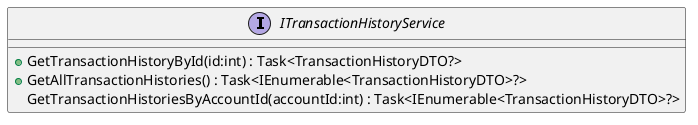 @startuml
interface ITransactionHistoryService {
    + GetTransactionHistoryById(id:int) : Task<TransactionHistoryDTO?>
    + GetAllTransactionHistories() : Task<IEnumerable<TransactionHistoryDTO>?>
    GetTransactionHistoriesByAccountId(accountId:int) : Task<IEnumerable<TransactionHistoryDTO>?>
}
@enduml
